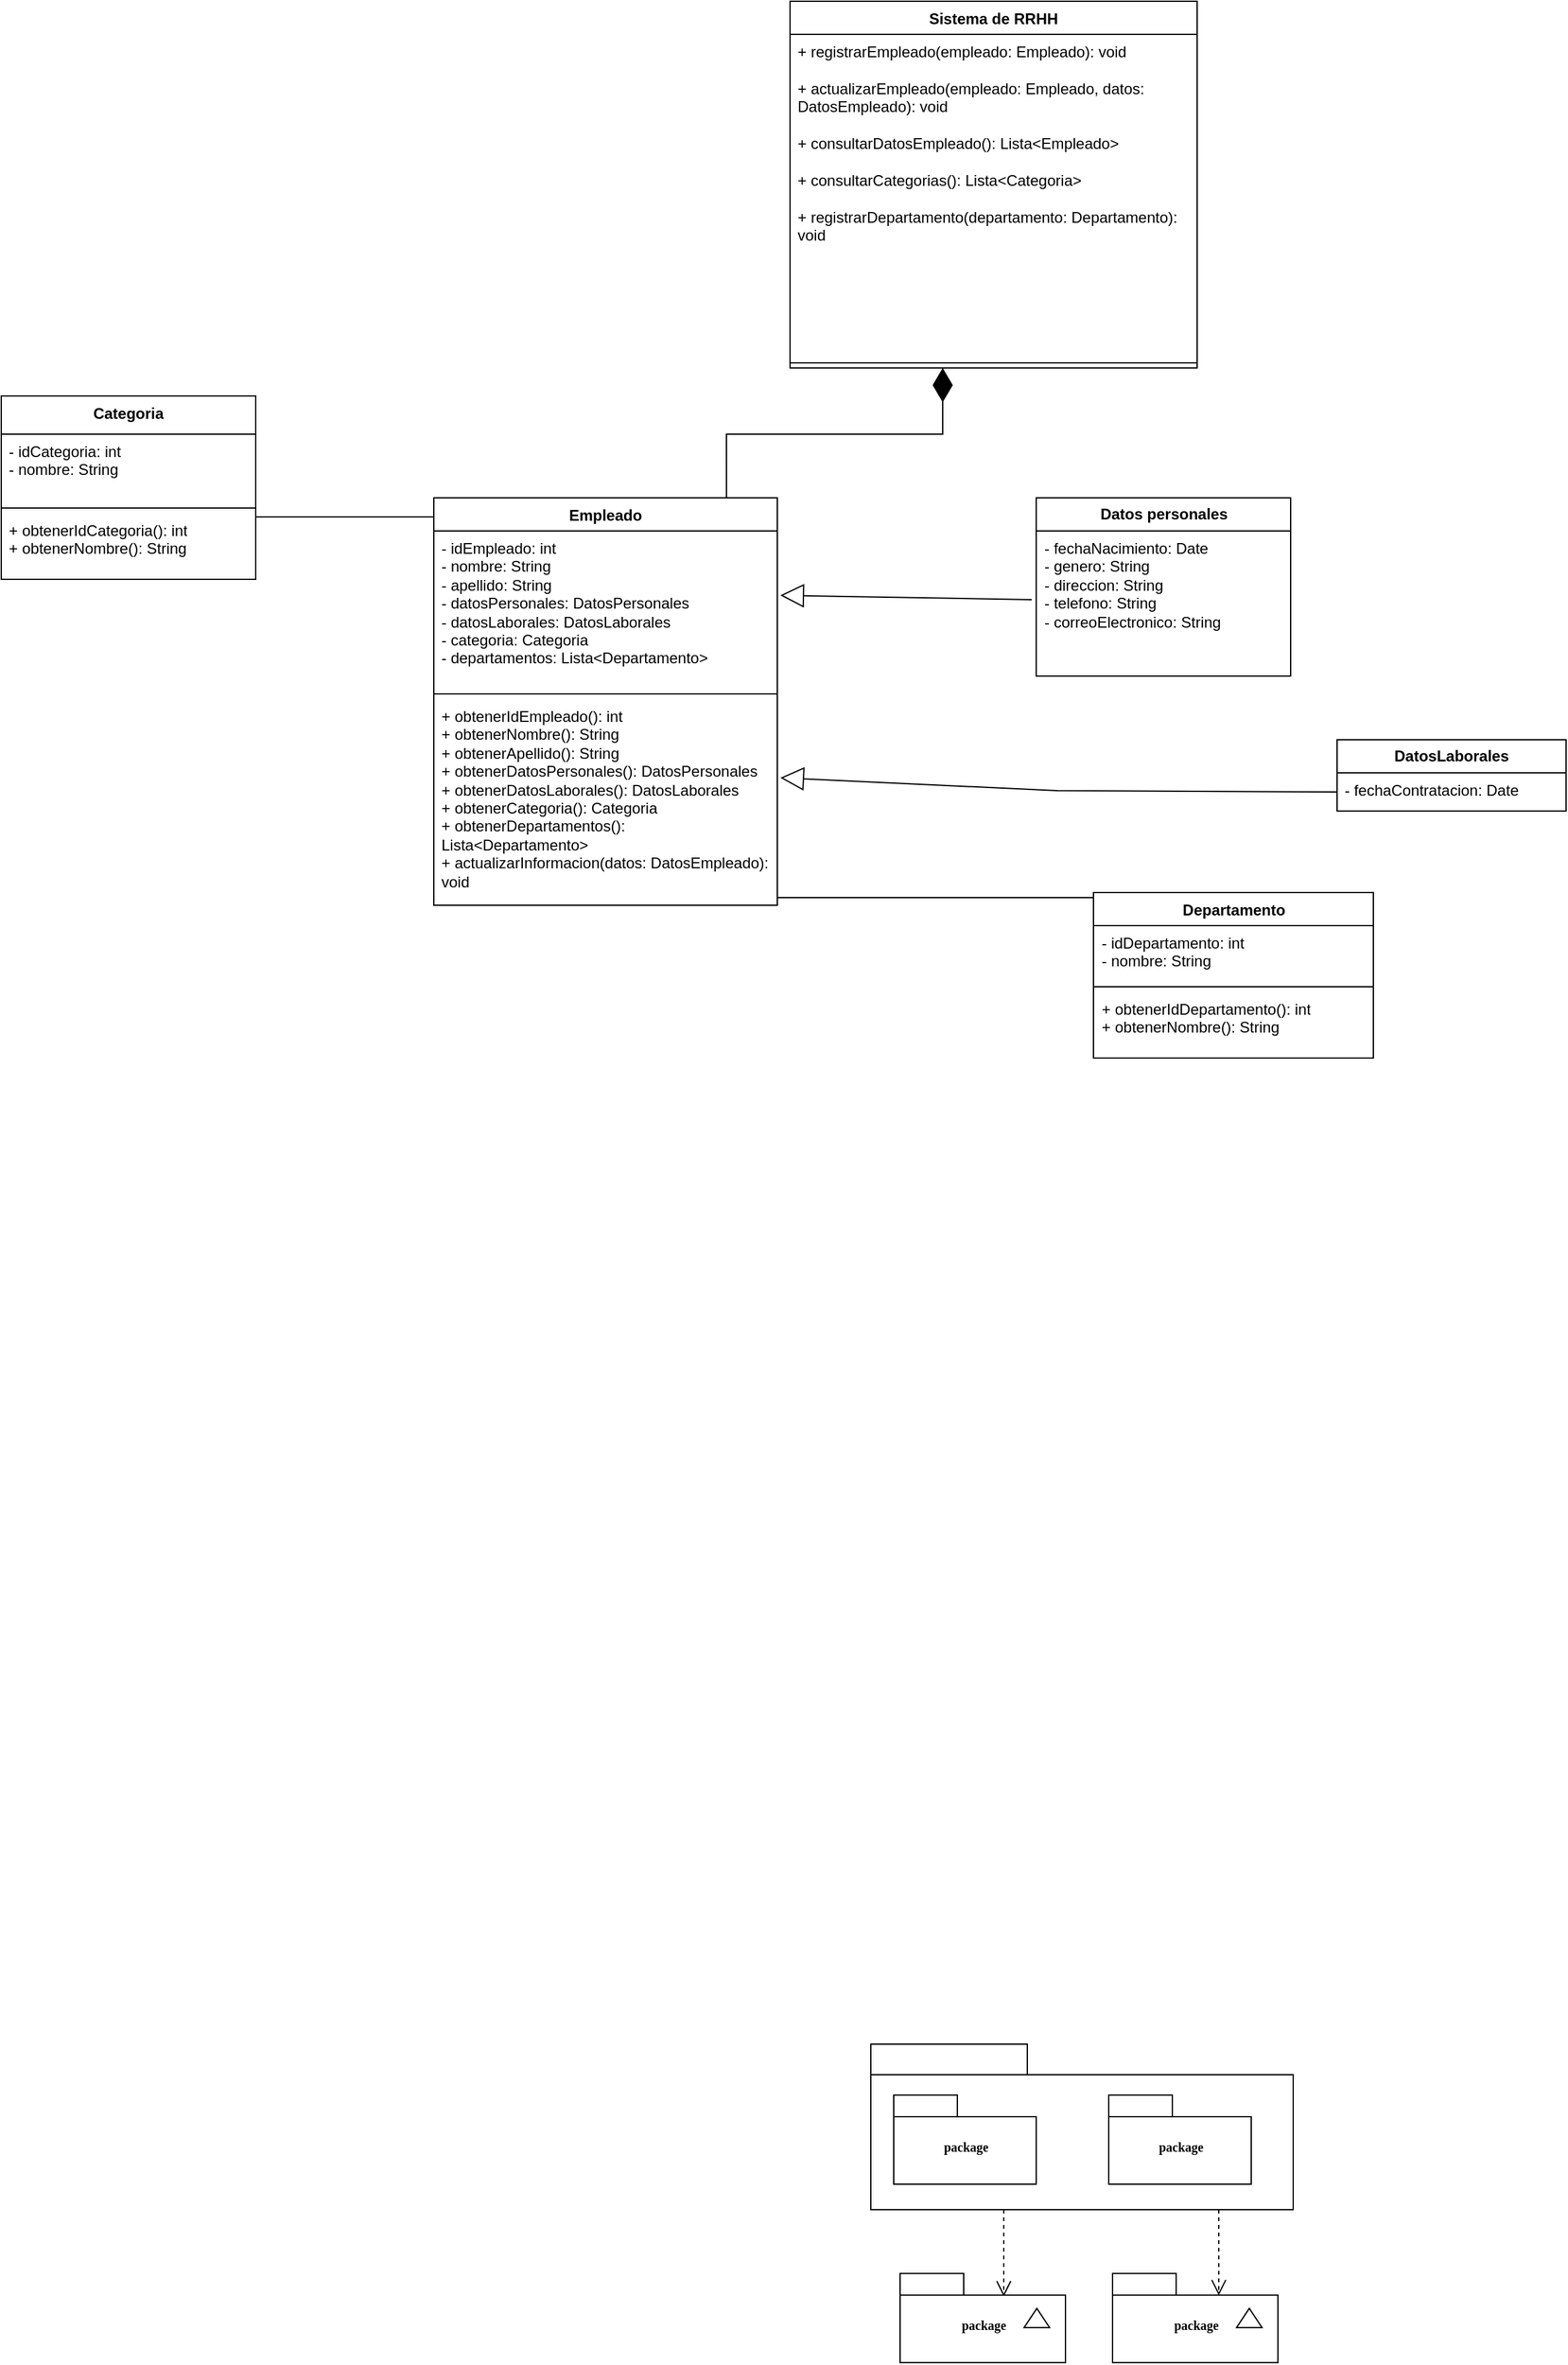 <mxfile version="22.1.7" type="device">
  <diagram name="Page-1" id="b5b7bab2-c9e2-2cf4-8b2a-24fd1a2a6d21">
    <mxGraphModel dx="5186" dy="5335" grid="1" gridSize="10" guides="1" tooltips="1" connect="1" arrows="1" fold="1" page="1" pageScale="1" pageWidth="3300" pageHeight="4681" background="none" math="0" shadow="0">
      <root>
        <mxCell id="0" />
        <mxCell id="1" parent="0" />
        <mxCell id="6e0c8c40b5770093-68" style="edgeStyle=elbowEdgeStyle;rounded=0;html=1;entryX=0.628;entryY=0.26;entryPerimeter=0;dashed=1;labelBackgroundColor=none;startFill=0;endArrow=open;endFill=0;endSize=10;fontFamily=Verdana;fontSize=10;" parent="1" source="6e0c8c40b5770093-47" target="6e0c8c40b5770093-53" edge="1">
          <mxGeometry relative="1" as="geometry" />
        </mxCell>
        <mxCell id="6e0c8c40b5770093-69" style="edgeStyle=elbowEdgeStyle;rounded=0;html=1;entryX=0.643;entryY=0.246;entryPerimeter=0;dashed=1;labelBackgroundColor=none;startFill=0;endArrow=open;endFill=0;endSize=10;fontFamily=Verdana;fontSize=10;" parent="1" source="6e0c8c40b5770093-47" target="6e0c8c40b5770093-56" edge="1">
          <mxGeometry relative="1" as="geometry" />
        </mxCell>
        <mxCell id="6e0c8c40b5770093-47" value="" style="shape=folder;fontStyle=1;spacingTop=10;tabWidth=123;tabHeight=24;tabPosition=left;html=1;rounded=0;shadow=0;comic=0;labelBackgroundColor=none;strokeWidth=1;fontFamily=Verdana;fontSize=10;align=center;" parent="1" vertex="1">
          <mxGeometry x="553.5" y="774.5" width="332" height="130" as="geometry" />
        </mxCell>
        <mxCell id="6e0c8c40b5770093-49" value="package" style="shape=folder;fontStyle=1;spacingTop=10;tabWidth=50;tabHeight=17;tabPosition=left;html=1;rounded=0;shadow=0;comic=0;labelBackgroundColor=none;strokeWidth=1;fontFamily=Verdana;fontSize=10;align=center;" parent="1" vertex="1">
          <mxGeometry x="571.5" y="814.5" width="112" height="70" as="geometry" />
        </mxCell>
        <mxCell id="6e0c8c40b5770093-50" value="package" style="shape=folder;fontStyle=1;spacingTop=10;tabWidth=50;tabHeight=17;tabPosition=left;html=1;rounded=0;shadow=0;comic=0;labelBackgroundColor=none;strokeWidth=1;fontFamily=Verdana;fontSize=10;align=center;" parent="1" vertex="1">
          <mxGeometry x="740.5" y="814.5" width="112" height="70" as="geometry" />
        </mxCell>
        <mxCell id="6e0c8c40b5770093-52" value="" style="group" parent="1" vertex="1" connectable="0">
          <mxGeometry x="576.5" y="954.569" width="130" height="70" as="geometry" />
        </mxCell>
        <mxCell id="6e0c8c40b5770093-53" value="package" style="shape=folder;fontStyle=1;spacingTop=10;tabWidth=50;tabHeight=17;tabPosition=left;html=1;rounded=0;shadow=0;comic=0;labelBackgroundColor=none;strokeWidth=1;fontFamily=Verdana;fontSize=10;align=center;" parent="6e0c8c40b5770093-52" vertex="1">
          <mxGeometry width="130" height="70" as="geometry" />
        </mxCell>
        <mxCell id="6e0c8c40b5770093-54" value="" style="triangle;whiteSpace=wrap;html=1;rounded=0;shadow=0;comic=0;labelBackgroundColor=none;strokeWidth=1;fontFamily=Verdana;fontSize=10;align=center;rotation=-90;" parent="6e0c8c40b5770093-52" vertex="1">
          <mxGeometry x="100" y="25" width="15" height="20" as="geometry" />
        </mxCell>
        <mxCell id="6e0c8c40b5770093-55" value="" style="group" parent="1" vertex="1" connectable="0">
          <mxGeometry x="743.5" y="954.569" width="130" height="70" as="geometry" />
        </mxCell>
        <mxCell id="6e0c8c40b5770093-56" value="package" style="shape=folder;fontStyle=1;spacingTop=10;tabWidth=50;tabHeight=17;tabPosition=left;html=1;rounded=0;shadow=0;comic=0;labelBackgroundColor=none;strokeWidth=1;fontFamily=Verdana;fontSize=10;align=center;" parent="6e0c8c40b5770093-55" vertex="1">
          <mxGeometry width="130" height="70" as="geometry" />
        </mxCell>
        <mxCell id="6e0c8c40b5770093-57" value="" style="triangle;whiteSpace=wrap;html=1;rounded=0;shadow=0;comic=0;labelBackgroundColor=none;strokeWidth=1;fontFamily=Verdana;fontSize=10;align=center;rotation=-90;" parent="6e0c8c40b5770093-55" vertex="1">
          <mxGeometry x="100" y="25" width="15" height="20" as="geometry" />
        </mxCell>
        <mxCell id="UotjoqVTb7CIt51FBD7f-14" value="Sistema de RRHH" style="swimlane;fontStyle=1;align=center;verticalAlign=top;childLayout=stackLayout;horizontal=1;startSize=26;horizontalStack=0;resizeParent=1;resizeParentMax=0;resizeLast=0;collapsible=1;marginBottom=0;whiteSpace=wrap;html=1;" vertex="1" parent="1">
          <mxGeometry x="490" y="-830" width="320" height="288" as="geometry" />
        </mxCell>
        <mxCell id="UotjoqVTb7CIt51FBD7f-15" value="+ registrarEmpleado(empleado: Empleado): void&amp;nbsp;&lt;br&gt;&lt;br&gt;+ actualizarEmpleado(empleado: Empleado, datos: DatosEmpleado): void&lt;br&gt;&amp;nbsp;&lt;br&gt;+ consultarDatosEmpleado(): Lista&amp;lt;Empleado&amp;gt;&amp;nbsp;&lt;br&gt;&lt;br&gt;+ consultarCategorias(): Lista&amp;lt;Categoria&amp;gt;&amp;nbsp;&lt;br&gt;&lt;br&gt;+ registrarDepartamento(departamento: Departamento): void&amp;nbsp;" style="text;strokeColor=none;fillColor=none;align=left;verticalAlign=top;spacingLeft=4;spacingRight=4;overflow=hidden;rotatable=0;points=[[0,0.5],[1,0.5]];portConstraint=eastwest;whiteSpace=wrap;html=1;" vertex="1" parent="UotjoqVTb7CIt51FBD7f-14">
          <mxGeometry y="26" width="320" height="254" as="geometry" />
        </mxCell>
        <mxCell id="UotjoqVTb7CIt51FBD7f-16" value="" style="line;strokeWidth=1;fillColor=none;align=left;verticalAlign=middle;spacingTop=-1;spacingLeft=3;spacingRight=3;rotatable=0;labelPosition=right;points=[];portConstraint=eastwest;strokeColor=inherit;" vertex="1" parent="UotjoqVTb7CIt51FBD7f-14">
          <mxGeometry y="280" width="320" height="8" as="geometry" />
        </mxCell>
        <mxCell id="UotjoqVTb7CIt51FBD7f-19" value="Empleado" style="swimlane;fontStyle=1;align=center;verticalAlign=top;childLayout=stackLayout;horizontal=1;startSize=26;horizontalStack=0;resizeParent=1;resizeParentMax=0;resizeLast=0;collapsible=1;marginBottom=0;whiteSpace=wrap;html=1;" vertex="1" parent="1">
          <mxGeometry x="210" y="-440" width="270" height="320" as="geometry" />
        </mxCell>
        <mxCell id="UotjoqVTb7CIt51FBD7f-20" value="- idEmpleado: int&lt;br&gt;- nombre: String                 &lt;br&gt;- apellido: String  &lt;br&gt;- datosPersonales: DatosPersonales&lt;br&gt;- datosLaborales: DatosLaborales&lt;br&gt;- categoria: Categoria&lt;br&gt;- departamentos: Lista&amp;lt;Departamento&amp;gt;" style="text;strokeColor=none;fillColor=none;align=left;verticalAlign=top;spacingLeft=4;spacingRight=4;overflow=hidden;rotatable=0;points=[[0,0.5],[1,0.5]];portConstraint=eastwest;whiteSpace=wrap;html=1;" vertex="1" parent="UotjoqVTb7CIt51FBD7f-19">
          <mxGeometry y="26" width="270" height="124" as="geometry" />
        </mxCell>
        <mxCell id="UotjoqVTb7CIt51FBD7f-21" value="" style="line;strokeWidth=1;fillColor=none;align=left;verticalAlign=middle;spacingTop=-1;spacingLeft=3;spacingRight=3;rotatable=0;labelPosition=right;points=[];portConstraint=eastwest;strokeColor=inherit;" vertex="1" parent="UotjoqVTb7CIt51FBD7f-19">
          <mxGeometry y="150" width="270" height="8" as="geometry" />
        </mxCell>
        <mxCell id="UotjoqVTb7CIt51FBD7f-22" value="+ obtenerIdEmpleado(): int&lt;br&gt;+ obtenerNombre(): String &lt;br&gt;+ obtenerApellido(): String&amp;nbsp;&lt;br&gt;+ obtenerDatosPersonales(): DatosPersonales&amp;nbsp;&lt;br&gt;+ obtenerDatosLaborales(): DatosLaborales&amp;nbsp;&lt;br&gt;+ obtenerCategoria(): Categoria&amp;nbsp;&lt;br&gt;+ obtenerDepartamentos(): Lista&amp;lt;Departamento&amp;gt;&amp;nbsp;&lt;br&gt;+ actualizarInformacion(datos: DatosEmpleado): void&amp;nbsp;&lt;br&gt;" style="text;strokeColor=none;fillColor=none;align=left;verticalAlign=top;spacingLeft=4;spacingRight=4;overflow=hidden;rotatable=0;points=[[0,0.5],[1,0.5]];portConstraint=eastwest;whiteSpace=wrap;html=1;" vertex="1" parent="UotjoqVTb7CIt51FBD7f-19">
          <mxGeometry y="158" width="270" height="162" as="geometry" />
        </mxCell>
        <mxCell id="UotjoqVTb7CIt51FBD7f-23" value="" style="endArrow=diamondThin;endFill=1;endSize=24;html=1;rounded=0;exitX=0.852;exitY=0;exitDx=0;exitDy=0;exitPerimeter=0;" edge="1" parent="1" source="UotjoqVTb7CIt51FBD7f-19">
          <mxGeometry width="160" relative="1" as="geometry">
            <mxPoint x="430" y="-490" as="sourcePoint" />
            <mxPoint x="610" y="-542" as="targetPoint" />
            <Array as="points">
              <mxPoint x="440" y="-490" />
              <mxPoint x="610" y="-490" />
            </Array>
          </mxGeometry>
        </mxCell>
        <mxCell id="UotjoqVTb7CIt51FBD7f-24" value="&lt;b&gt;Datos personales&lt;/b&gt;" style="swimlane;fontStyle=0;childLayout=stackLayout;horizontal=1;startSize=26;fillColor=none;horizontalStack=0;resizeParent=1;resizeParentMax=0;resizeLast=0;collapsible=1;marginBottom=0;whiteSpace=wrap;html=1;" vertex="1" parent="1">
          <mxGeometry x="683.5" y="-440" width="200" height="140" as="geometry" />
        </mxCell>
        <mxCell id="UotjoqVTb7CIt51FBD7f-25" value="- fechaNacimiento: Date&amp;nbsp;&lt;br&gt;- genero: String&amp;nbsp;&lt;br&gt;- direccion: String&amp;nbsp;&lt;br&gt;- telefono: String&amp;nbsp;&lt;br&gt;- correoElectronico: String " style="text;strokeColor=none;fillColor=none;align=left;verticalAlign=top;spacingLeft=4;spacingRight=4;overflow=hidden;rotatable=0;points=[[0,0.5],[1,0.5]];portConstraint=eastwest;whiteSpace=wrap;html=1;" vertex="1" parent="UotjoqVTb7CIt51FBD7f-24">
          <mxGeometry y="26" width="200" height="114" as="geometry" />
        </mxCell>
        <mxCell id="UotjoqVTb7CIt51FBD7f-30" value="" style="endArrow=block;endSize=16;endFill=0;html=1;rounded=0;entryX=1.009;entryY=0.408;entryDx=0;entryDy=0;entryPerimeter=0;" edge="1" parent="1" target="UotjoqVTb7CIt51FBD7f-20">
          <mxGeometry width="160" relative="1" as="geometry">
            <mxPoint x="680" y="-360" as="sourcePoint" />
            <mxPoint x="650" y="-410" as="targetPoint" />
          </mxGeometry>
        </mxCell>
        <mxCell id="UotjoqVTb7CIt51FBD7f-31" value="&lt;b&gt;DatosLaborales            &lt;/b&gt;" style="swimlane;fontStyle=0;childLayout=stackLayout;horizontal=1;startSize=26;fillColor=none;horizontalStack=0;resizeParent=1;resizeParentMax=0;resizeLast=0;collapsible=1;marginBottom=0;whiteSpace=wrap;html=1;" vertex="1" parent="1">
          <mxGeometry x="920" y="-250" width="180" height="56" as="geometry" />
        </mxCell>
        <mxCell id="UotjoqVTb7CIt51FBD7f-32" value="- fechaContratacion: Date " style="text;strokeColor=none;fillColor=none;align=left;verticalAlign=top;spacingLeft=4;spacingRight=4;overflow=hidden;rotatable=0;points=[[0,0.5],[1,0.5]];portConstraint=eastwest;whiteSpace=wrap;html=1;" vertex="1" parent="UotjoqVTb7CIt51FBD7f-31">
          <mxGeometry y="26" width="180" height="30" as="geometry" />
        </mxCell>
        <mxCell id="UotjoqVTb7CIt51FBD7f-35" value="" style="endArrow=block;endSize=16;endFill=0;html=1;rounded=0;entryX=1.009;entryY=0.382;entryDx=0;entryDy=0;entryPerimeter=0;exitX=0;exitY=0.5;exitDx=0;exitDy=0;" edge="1" parent="1" source="UotjoqVTb7CIt51FBD7f-32" target="UotjoqVTb7CIt51FBD7f-22">
          <mxGeometry width="160" relative="1" as="geometry">
            <mxPoint x="690" y="-350" as="sourcePoint" />
            <mxPoint x="492" y="-353" as="targetPoint" />
            <Array as="points">
              <mxPoint x="700" y="-210" />
            </Array>
          </mxGeometry>
        </mxCell>
        <mxCell id="UotjoqVTb7CIt51FBD7f-36" value="Departamento             " style="swimlane;fontStyle=1;align=center;verticalAlign=top;childLayout=stackLayout;horizontal=1;startSize=26;horizontalStack=0;resizeParent=1;resizeParentMax=0;resizeLast=0;collapsible=1;marginBottom=0;whiteSpace=wrap;html=1;" vertex="1" parent="1">
          <mxGeometry x="728.5" y="-130" width="220" height="130" as="geometry" />
        </mxCell>
        <mxCell id="UotjoqVTb7CIt51FBD7f-37" value="- idDepartamento: int&lt;br&gt;- nombre: String " style="text;strokeColor=none;fillColor=none;align=left;verticalAlign=top;spacingLeft=4;spacingRight=4;overflow=hidden;rotatable=0;points=[[0,0.5],[1,0.5]];portConstraint=eastwest;whiteSpace=wrap;html=1;" vertex="1" parent="UotjoqVTb7CIt51FBD7f-36">
          <mxGeometry y="26" width="220" height="44" as="geometry" />
        </mxCell>
        <mxCell id="UotjoqVTb7CIt51FBD7f-38" value="" style="line;strokeWidth=1;fillColor=none;align=left;verticalAlign=middle;spacingTop=-1;spacingLeft=3;spacingRight=3;rotatable=0;labelPosition=right;points=[];portConstraint=eastwest;strokeColor=inherit;" vertex="1" parent="UotjoqVTb7CIt51FBD7f-36">
          <mxGeometry y="70" width="220" height="8" as="geometry" />
        </mxCell>
        <mxCell id="UotjoqVTb7CIt51FBD7f-39" value="+ obtenerIdDepartamento(): int &lt;br&gt;+ obtenerNombre(): String " style="text;strokeColor=none;fillColor=none;align=left;verticalAlign=top;spacingLeft=4;spacingRight=4;overflow=hidden;rotatable=0;points=[[0,0.5],[1,0.5]];portConstraint=eastwest;whiteSpace=wrap;html=1;" vertex="1" parent="UotjoqVTb7CIt51FBD7f-36">
          <mxGeometry y="78" width="220" height="52" as="geometry" />
        </mxCell>
        <mxCell id="UotjoqVTb7CIt51FBD7f-40" value="Categoria" style="swimlane;fontStyle=1;align=center;verticalAlign=top;childLayout=stackLayout;horizontal=1;startSize=30;horizontalStack=0;resizeParent=1;resizeParentMax=0;resizeLast=0;collapsible=1;marginBottom=0;whiteSpace=wrap;html=1;" vertex="1" parent="1">
          <mxGeometry x="-130" y="-520" width="200" height="144" as="geometry">
            <mxRectangle x="340" y="-30" width="100" height="30" as="alternateBounds" />
          </mxGeometry>
        </mxCell>
        <mxCell id="UotjoqVTb7CIt51FBD7f-41" value="- idCategoria: int &lt;br&gt;- nombre: String " style="text;strokeColor=none;fillColor=none;align=left;verticalAlign=top;spacingLeft=4;spacingRight=4;overflow=hidden;rotatable=0;points=[[0,0.5],[1,0.5]];portConstraint=eastwest;whiteSpace=wrap;html=1;" vertex="1" parent="UotjoqVTb7CIt51FBD7f-40">
          <mxGeometry y="30" width="200" height="54" as="geometry" />
        </mxCell>
        <mxCell id="UotjoqVTb7CIt51FBD7f-42" value="" style="line;strokeWidth=1;fillColor=none;align=left;verticalAlign=middle;spacingTop=-1;spacingLeft=3;spacingRight=3;rotatable=0;labelPosition=right;points=[];portConstraint=eastwest;strokeColor=inherit;" vertex="1" parent="UotjoqVTb7CIt51FBD7f-40">
          <mxGeometry y="84" width="200" height="8" as="geometry" />
        </mxCell>
        <mxCell id="UotjoqVTb7CIt51FBD7f-43" value="+ obtenerIdCategoria(): int&lt;br&gt;+ obtenerNombre(): String  " style="text;strokeColor=none;fillColor=none;align=left;verticalAlign=top;spacingLeft=4;spacingRight=4;overflow=hidden;rotatable=0;points=[[0,0.5],[1,0.5]];portConstraint=eastwest;whiteSpace=wrap;html=1;" vertex="1" parent="UotjoqVTb7CIt51FBD7f-40">
          <mxGeometry y="92" width="200" height="52" as="geometry" />
        </mxCell>
        <mxCell id="UotjoqVTb7CIt51FBD7f-44" value="" style="line;strokeWidth=1;fillColor=none;align=left;verticalAlign=middle;spacingTop=-1;spacingLeft=3;spacingRight=3;rotatable=0;labelPosition=right;points=[];portConstraint=eastwest;strokeColor=inherit;" vertex="1" parent="1">
          <mxGeometry x="480" y="-130" width="248.5" height="8" as="geometry" />
        </mxCell>
        <mxCell id="UotjoqVTb7CIt51FBD7f-47" value="" style="line;strokeWidth=1;fillColor=none;align=left;verticalAlign=middle;spacingTop=-1;spacingLeft=3;spacingRight=3;rotatable=0;labelPosition=right;points=[];portConstraint=eastwest;strokeColor=inherit;" vertex="1" parent="1">
          <mxGeometry x="70" y="-430" width="140" height="10" as="geometry" />
        </mxCell>
      </root>
    </mxGraphModel>
  </diagram>
</mxfile>
